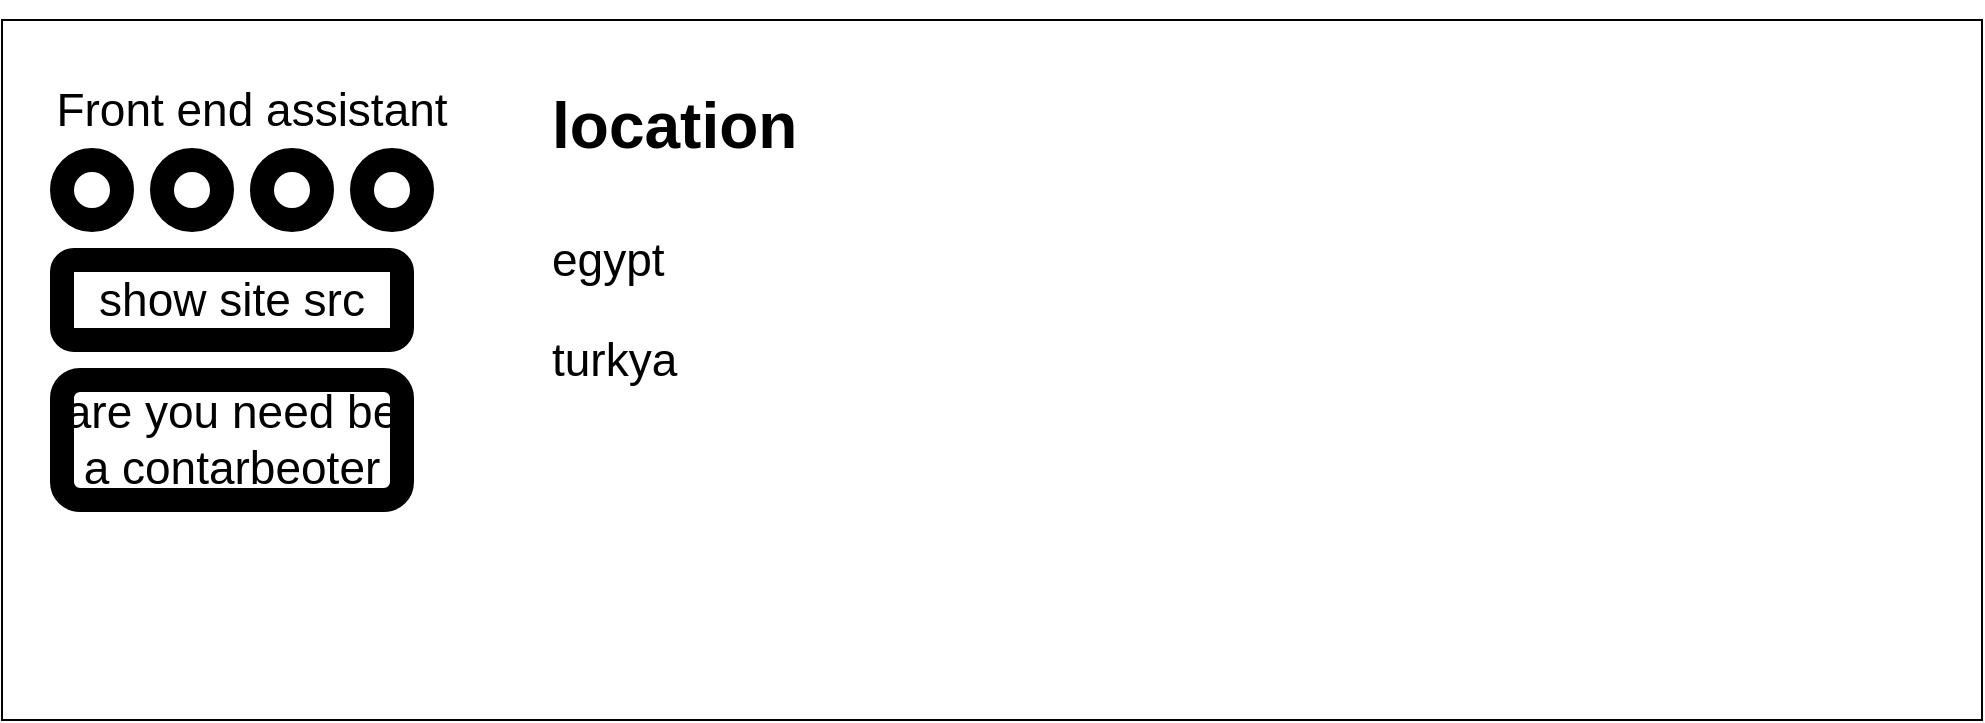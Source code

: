 <mxfile>
    <diagram id="8VVzJUsBeNZMY_F8O16Y" name="Page-1">
        <mxGraphModel dx="1050" dy="611" grid="1" gridSize="10" guides="1" tooltips="1" connect="1" arrows="1" fold="1" page="1" pageScale="1" pageWidth="850" pageHeight="1100" math="0" shadow="0">
            <root>
                <mxCell id="0"/>
                <mxCell id="1" parent="0"/>
                <mxCell id="2" value="" style="rounded=0;whiteSpace=wrap;html=1;movable=0;resizable=0;rotatable=0;deletable=0;editable=0;connectable=0;" vertex="1" parent="1">
                    <mxGeometry x="30" y="120" width="990" height="350" as="geometry"/>
                </mxCell>
                <mxCell id="3" value="&lt;font style=&quot;font-size: 23px;&quot;&gt;Front end assistant&lt;/font&gt;" style="text;html=1;strokeColor=none;fillColor=none;align=center;verticalAlign=middle;whiteSpace=wrap;rounded=0;strokeWidth=12;" vertex="1" parent="1">
                    <mxGeometry x="50" y="140" width="210" height="50" as="geometry"/>
                </mxCell>
                <mxCell id="4" value="" style="ellipse;whiteSpace=wrap;html=1;aspect=fixed;strokeWidth=12;fontSize=23;" vertex="1" parent="1">
                    <mxGeometry x="60" y="190" width="30" height="30" as="geometry"/>
                </mxCell>
                <mxCell id="5" value="" style="ellipse;whiteSpace=wrap;html=1;aspect=fixed;strokeWidth=12;fontSize=23;" vertex="1" parent="1">
                    <mxGeometry x="110" y="190" width="30" height="30" as="geometry"/>
                </mxCell>
                <mxCell id="6" value="" style="ellipse;whiteSpace=wrap;html=1;aspect=fixed;strokeWidth=12;fontSize=23;" vertex="1" parent="1">
                    <mxGeometry x="160" y="190" width="30" height="30" as="geometry"/>
                </mxCell>
                <mxCell id="7" value="" style="ellipse;whiteSpace=wrap;html=1;aspect=fixed;strokeWidth=12;fontSize=23;" vertex="1" parent="1">
                    <mxGeometry x="210" y="190" width="30" height="30" as="geometry"/>
                </mxCell>
                <mxCell id="9" value="show site src" style="rounded=1;whiteSpace=wrap;html=1;strokeWidth=12;fontSize=23;" vertex="1" parent="1">
                    <mxGeometry x="60" y="240" width="170" height="40" as="geometry"/>
                </mxCell>
                <mxCell id="10" value="are you need be a contarbeoter" style="rounded=1;whiteSpace=wrap;html=1;strokeWidth=12;fontSize=23;" vertex="1" parent="1">
                    <mxGeometry x="60" y="300" width="170" height="60" as="geometry"/>
                </mxCell>
                <mxCell id="11" value="&lt;h1&gt;&lt;font style=&quot;font-size: 32px;&quot;&gt;location&lt;/font&gt;&lt;/h1&gt;&lt;p&gt;egypt&lt;/p&gt;&lt;p&gt;turkya&lt;/p&gt;" style="text;html=1;strokeColor=none;fillColor=none;spacing=5;spacingTop=-20;whiteSpace=wrap;overflow=hidden;rounded=0;strokeWidth=12;fontSize=23;" vertex="1" parent="1">
                    <mxGeometry x="300" y="120" width="190" height="340" as="geometry"/>
                </mxCell>
            </root>
        </mxGraphModel>
    </diagram>
</mxfile>